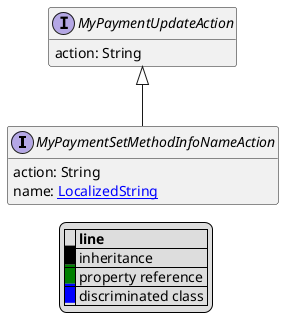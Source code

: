 @startuml

hide empty fields
hide empty methods
legend
|= |= line |
|<back:black>   </back>| inheritance |
|<back:green>   </back>| property reference |
|<back:blue>   </back>| discriminated class |
endlegend
interface MyPaymentSetMethodInfoNameAction [[MyPaymentSetMethodInfoNameAction.svg]] extends MyPaymentUpdateAction {
    action: String
    name: [[LocalizedString.svg LocalizedString]]
}
interface MyPaymentUpdateAction [[MyPaymentUpdateAction.svg]]  {
    action: String
}





@enduml
